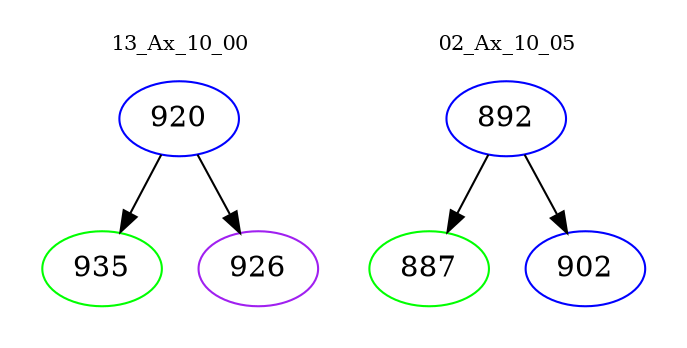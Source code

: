 digraph{
subgraph cluster_0 {
color = white
label = "13_Ax_10_00";
fontsize=10;
T0_920 [label="920", color="blue"]
T0_920 -> T0_935 [color="black"]
T0_935 [label="935", color="green"]
T0_920 -> T0_926 [color="black"]
T0_926 [label="926", color="purple"]
}
subgraph cluster_1 {
color = white
label = "02_Ax_10_05";
fontsize=10;
T1_892 [label="892", color="blue"]
T1_892 -> T1_887 [color="black"]
T1_887 [label="887", color="green"]
T1_892 -> T1_902 [color="black"]
T1_902 [label="902", color="blue"]
}
}
